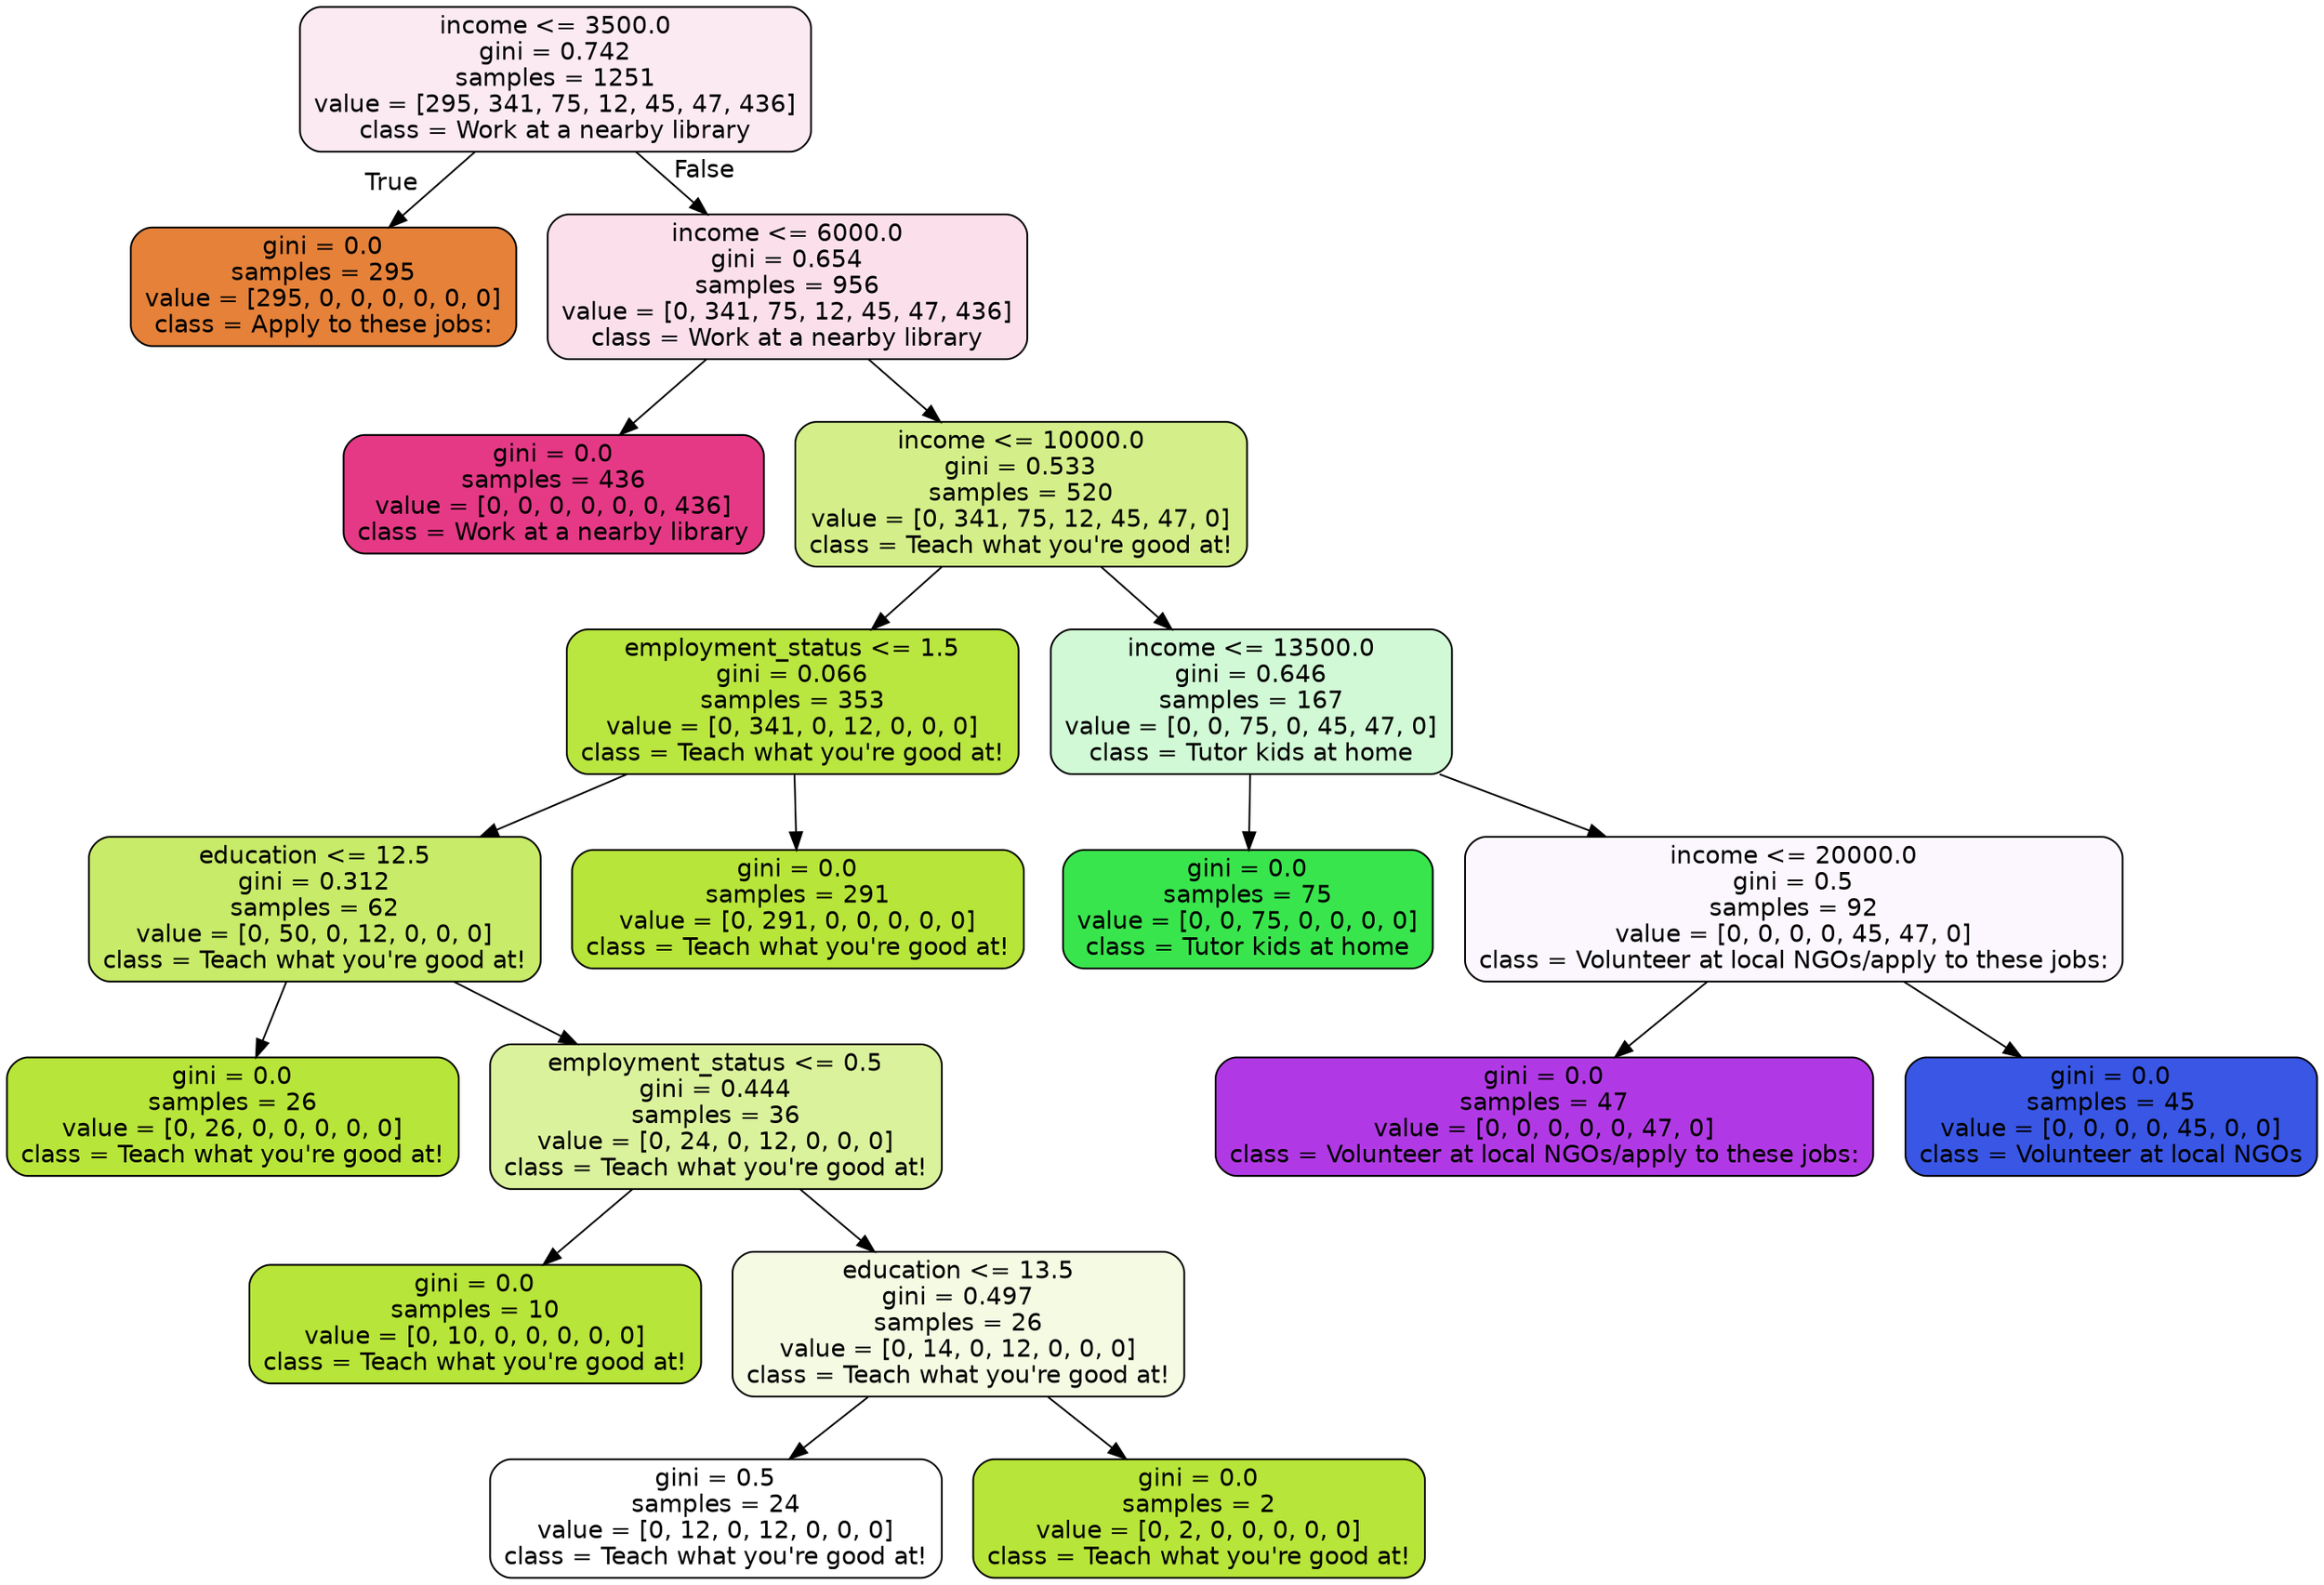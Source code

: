 digraph Tree {
node [shape=box, style="filled, rounded", color="black", fontname="helvetica"] ;
edge [fontname="helvetica"] ;
0 [label="income <= 3500.0\ngini = 0.742\nsamples = 1251\nvalue = [295, 341, 75, 12, 45, 47, 436]\nclass = Work at a nearby library", fillcolor="#fceaf2"] ;
1 [label="gini = 0.0\nsamples = 295\nvalue = [295, 0, 0, 0, 0, 0, 0]\nclass = Apply to these jobs:", fillcolor="#e58139"] ;
0 -> 1 [labeldistance=2.5, labelangle=45, headlabel="True"] ;
2 [label="income <= 6000.0\ngini = 0.654\nsamples = 956\nvalue = [0, 341, 75, 12, 45, 47, 436]\nclass = Work at a nearby library", fillcolor="#fbe0ec"] ;
0 -> 2 [labeldistance=2.5, labelangle=-45, headlabel="False"] ;
3 [label="gini = 0.0\nsamples = 436\nvalue = [0, 0, 0, 0, 0, 0, 436]\nclass = Work at a nearby library", fillcolor="#e53986"] ;
2 -> 3 ;
4 [label="income <= 10000.0\ngini = 0.533\nsamples = 520\nvalue = [0, 341, 75, 12, 45, 47, 0]\nclass = Teach what you're good at!", fillcolor="#d4ef89"] ;
2 -> 4 ;
5 [label="employment_status <= 1.5\ngini = 0.066\nsamples = 353\nvalue = [0, 341, 0, 12, 0, 0, 0]\nclass = Teach what you're good at!", fillcolor="#bae640"] ;
4 -> 5 ;
6 [label="education <= 12.5\ngini = 0.312\nsamples = 62\nvalue = [0, 50, 0, 12, 0, 0, 0]\nclass = Teach what you're good at!", fillcolor="#c8eb69"] ;
5 -> 6 ;
7 [label="gini = 0.0\nsamples = 26\nvalue = [0, 26, 0, 0, 0, 0, 0]\nclass = Teach what you're good at!", fillcolor="#b7e539"] ;
6 -> 7 ;
8 [label="employment_status <= 0.5\ngini = 0.444\nsamples = 36\nvalue = [0, 24, 0, 12, 0, 0, 0]\nclass = Teach what you're good at!", fillcolor="#dbf29c"] ;
6 -> 8 ;
9 [label="gini = 0.0\nsamples = 10\nvalue = [0, 10, 0, 0, 0, 0, 0]\nclass = Teach what you're good at!", fillcolor="#b7e539"] ;
8 -> 9 ;
10 [label="education <= 13.5\ngini = 0.497\nsamples = 26\nvalue = [0, 14, 0, 12, 0, 0, 0]\nclass = Teach what you're good at!", fillcolor="#f5fbe3"] ;
8 -> 10 ;
11 [label="gini = 0.5\nsamples = 24\nvalue = [0, 12, 0, 12, 0, 0, 0]\nclass = Teach what you're good at!", fillcolor="#ffffff"] ;
10 -> 11 ;
12 [label="gini = 0.0\nsamples = 2\nvalue = [0, 2, 0, 0, 0, 0, 0]\nclass = Teach what you're good at!", fillcolor="#b7e539"] ;
10 -> 12 ;
13 [label="gini = 0.0\nsamples = 291\nvalue = [0, 291, 0, 0, 0, 0, 0]\nclass = Teach what you're good at!", fillcolor="#b7e539"] ;
5 -> 13 ;
14 [label="income <= 13500.0\ngini = 0.646\nsamples = 167\nvalue = [0, 0, 75, 0, 45, 47, 0]\nclass = Tutor kids at home", fillcolor="#d1f9d5"] ;
4 -> 14 ;
15 [label="gini = 0.0\nsamples = 75\nvalue = [0, 0, 75, 0, 0, 0, 0]\nclass = Tutor kids at home", fillcolor="#39e54d"] ;
14 -> 15 ;
16 [label="income <= 20000.0\ngini = 0.5\nsamples = 92\nvalue = [0, 0, 0, 0, 45, 47, 0]\nclass = Volunteer at local NGOs/apply to these jobs:", fillcolor="#fcf7fe"] ;
14 -> 16 ;
17 [label="gini = 0.0\nsamples = 47\nvalue = [0, 0, 0, 0, 0, 47, 0]\nclass = Volunteer at local NGOs/apply to these jobs:", fillcolor="#b139e5"] ;
16 -> 17 ;
18 [label="gini = 0.0\nsamples = 45\nvalue = [0, 0, 0, 0, 45, 0, 0]\nclass = Volunteer at local NGOs", fillcolor="#3956e5"] ;
16 -> 18 ;
}